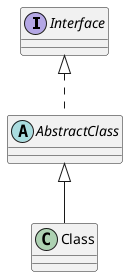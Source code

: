 @startuml
interface Interface
abstract class AbstractClass implements Interface
class Class extends AbstractClass
@enduml
